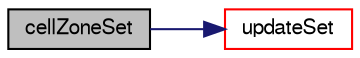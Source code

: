 digraph "cellZoneSet"
{
  bgcolor="transparent";
  edge [fontname="FreeSans",fontsize="10",labelfontname="FreeSans",labelfontsize="10"];
  node [fontname="FreeSans",fontsize="10",shape=record];
  rankdir="LR";
  Node646 [label="cellZoneSet",height=0.2,width=0.4,color="black", fillcolor="grey75", style="filled", fontcolor="black"];
  Node646 -> Node647 [color="midnightblue",fontsize="10",style="solid",fontname="FreeSans"];
  Node647 [label="updateSet",height=0.2,width=0.4,color="red",URL="$a25442.html#afc9e2e914d3928dd7281d2ac71452052",tooltip="Sort addressing and make cellSet part consistent with addressing. "];
}
